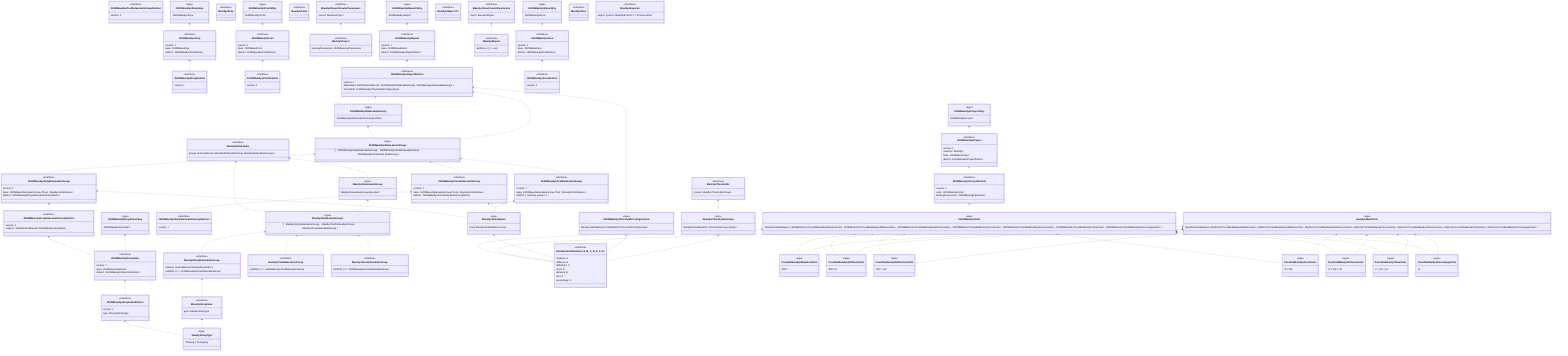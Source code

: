 classDiagram
class JSONMaxidynDataLabelsGroup {
  <<type>>
  JSONMaxidynDataLabelsGroups[number]
}
JSONMaxidynDataLabelsGroup <.. JSONMaxidynDataLabelsGroups


class JSONMaxidynDataLabelsGroups {
  <<type>>
  [   JSONMaxidynDropDataLabelsGroup,   JSONMaxidynTestDataLabelsGroup,   JSONMaxidynZoneDataLabelsGroup ]
}
JSONMaxidynDataLabelsGroups <.. JSONMaxidynDropDataLabelsGroup
JSONMaxidynDataLabelsGroups <.. JSONMaxidynTestDataLabelsGroup
JSONMaxidynDataLabelsGroups <.. JSONMaxidynZoneDataLabelsGroup


class JSONMaxidynDropDataLabelsGroup {
  <<interface>>
  version: 1
  base: JSONBaseDataLabelsGroup#60;'Drop', MaxidynUnitsNames#62;
  distinct: JSONMaxidynDropDataLabelsGroupDistinct
}
JSONMaxidynDropDataLabelsGroup <.. MaxidynUnitsNames
JSONMaxidynDropDataLabelsGroup <.. JSONMaxidynDropDataLabelsGroupDistinct


class JSONMaxidynDropDataLabelsGroupDistinct {
  <<interface>>
  version: 1
  indexes: JSONSelectableList#60;JSONMaxidynDropIndex#62;
}
JSONMaxidynDropDataLabelsGroupDistinct <.. JSONMaxidynDropIndex


class JSONMaxidynTestDataLabelsGroup {
  <<interface>>
  version: 1
  base: JSONBaseDataLabelsGroup#60;'Test', MaxidynUnitsNames#62;
  distinct: #123;     readonly version: 1   #125;
}
JSONMaxidynTestDataLabelsGroup <.. MaxidynUnitsNames


class JSONMaxidynTestDataLabelsGroupDistinct {
  <<interface>>
  version: 1
}



class JSONMaxidynZoneDataLabelsGroup {
  <<interface>>
  version: 1
  base: JSONBaseDataLabelsGroup#60;'Zone', MaxidynUnitsNames#62;
  distinct: JSONMaxidynZoneDataLabelsGroupDistinct
}
JSONMaxidynZoneDataLabelsGroup <.. MaxidynUnitsNames
JSONMaxidynZoneDataLabelsGroup <.. JSONMaxidynZoneDataLabelsGroupDistinct


class JSONMaxidynZoneDataLabelsGroupDistinct {
  <<interface>>
  version: 1
}



class MaxidynDataLabels {
  <<interface>>
  groups: SelectableList#60;     MaxidynDataLabelsGroup,     MaxidynDataLabelsGroups   #62;
}
MaxidynDataLabels <.. MaxidynDataLabelsGroup
MaxidynDataLabels <.. MaxidynDataLabelsGroups


class MaxidynDataLabelsGroup {
  <<type>>
  MaxidynDataLabelsGroups[number]
}
MaxidynDataLabelsGroup <.. MaxidynDataLabelsGroups


class MaxidynDataLabelsGroups {
  <<type>>
  [   MaxidynDropDataLabelsGroup,   MaxidynTestDataLabelsGroup,   MaxidynZoneDataLabelsGroup ]
}
MaxidynDataLabelsGroups <.. MaxidynDropDataLabelsGroup
MaxidynDataLabelsGroups <.. MaxidynTestDataLabelsGroup
MaxidynDataLabelsGroups <.. MaxidynZoneDataLabelsGroup


class MaxidynDropDataLabelsGroup {
  <<interface>>
  indexes: SelectableList#60;MaxidynDropIndex#62;
  toJSON: #40;#41; =#62; JSONMaxidynDropDataLabelsGroup
}
MaxidynDropDataLabelsGroup <.. MaxidynDropIndex


class MaxidynTestDataLabelsGroup {
  <<interface>>
  toJSON: #40;#41; =#62; JSONMaxidynTestDataLabelsGroup
}



class MaxidynZoneDataLabelsGroup {
  <<interface>>
  toJSON: #40;#41; =#62; JSONMaxidynZoneDataLabelsGroup
}



class JSONMaxidynDropVAny {
  <<type>>
  JSONMaxidynDrop
}
JSONMaxidynDropVAny <.. JSONMaxidynDrop


class JSONMaxidynDrop {
  <<interface>>
  version: 1
  base: JSONBaseDrop
  distinct: JSONMaxidynDropDistinct
}
JSONMaxidynDrop <.. JSONMaxidynDropDistinct


class JSONMaxidynDropDistinct {
  <<interface>>
  version: 1
}



class JSONMaxidynDropIndexVAny {
  <<type>>
  JSONMaxidynDropIndex
}
JSONMaxidynDropIndexVAny <.. JSONMaxidynDropIndex


class JSONMaxidynDropIndex {
  <<interface>>
  version: 1
  base: JSONBaseDropIndex
  distinct: JSONMaxidynDropIndexDistinct
}
JSONMaxidynDropIndex <.. JSONMaxidynDropIndexDistinct


class JSONMaxidynDropIndexDistinct {
  <<interface>>
  version: 1
  type: MaxidynDropType
}
JSONMaxidynDropIndexDistinct <.. MaxidynDropType


class MaxidynDropType {
  <<type>>
  'Training' | 'Averaging'
}



class MaxidynDrop {
  <<interface>>

}



class MaxidynDropIndex {
  <<interface>>
  type: MaxidynDropType
}
MaxidynDropIndex <.. MaxidynDropType


class MaxidynUnitsSkeleton~A, B, C, D, E, F, G~ {
  <<interface>>
  modulus: A
  stiffness: B
  deflection: C
  force: D
  distance: E
  time: F
  percentage: G
}



class PossibleMaxidynModulusUnits {
  <<type>>
  'MPa'
}



class PossibleMaxidynStiffnessUnits {
  <<type>>
  'MN / m'
}



class PossibleMaxidynDeflectionUnits {
  <<type>>
  'mm' | 'um'
}



class PossibleMaxidynForceUnits {
  <<type>>
  'N' | 'kN'
}



class PossibleMaxidynDistanceUnits {
  <<type>>
  'm' | 'km' | 'mi'
}



class PossibleMaxidynTimeUnits {
  <<type>>
  's' | 'ms' | 'us'
}



class PossibleMaxidynPercentageUnits {
  <<type>>
  '%'
}



class JSONMaxidynUnits {
  <<type>>
  MaxidynUnitsSkeleton#60;   JSONMathUnit#60;PossibleMaxidynModulusUnits#62;,   JSONMathUnit#60;PossibleMaxidynStiffnessUnits#62;,   JSONMathUnit#60;PossibleMaxidynDeflectionUnits#62;,   JSONMathUnit#60;PossibleMaxidynForceUnits#62;,   JSONMathUnit#60;PossibleMaxidynDistanceUnits#62;,   JSONMathUnit#60;PossibleMaxidynTimeUnits#62;,   JSONMathUnit#60;PossibleMaxidynPercentageUnits#62; #62;
}
JSONMaxidynUnits <.. MaxidynUnitsSkeleton~A, B, C, D, E, F, G~
JSONMaxidynUnits <.. PossibleMaxidynModulusUnits
JSONMaxidynUnits <.. PossibleMaxidynStiffnessUnits
JSONMaxidynUnits <.. PossibleMaxidynDeflectionUnits
JSONMaxidynUnits <.. PossibleMaxidynForceUnits
JSONMaxidynUnits <.. PossibleMaxidynDistanceUnits
JSONMaxidynUnits <.. PossibleMaxidynTimeUnits
JSONMaxidynUnits <.. PossibleMaxidynPercentageUnits


class MaxidynMathUnits {
  <<type>>
  MaxidynUnitsSkeleton#60;   MathUnit#60;PossibleMaxidynModulusUnits#62;,   MathUnit#60;PossibleMaxidynStiffnessUnits#62;,   MathUnit#60;PossibleMaxidynDeflectionUnits#62;,   MathUnit#60;PossibleMaxidynForceUnits#62;,   MathUnit#60;PossibleMaxidynDistanceUnits#62;,   MathUnit#60;PossibleMaxidynTimeUnits#62;,   MathUnit#60;PossibleMaxidynPercentageUnits#62; #62;
}
MaxidynMathUnits <.. MaxidynUnitsSkeleton~A, B, C, D, E, F, G~
MaxidynMathUnits <.. PossibleMaxidynModulusUnits
MaxidynMathUnits <.. PossibleMaxidynStiffnessUnits
MaxidynMathUnits <.. PossibleMaxidynDeflectionUnits
MaxidynMathUnits <.. PossibleMaxidynForceUnits
MaxidynMathUnits <.. PossibleMaxidynDistanceUnits
MaxidynMathUnits <.. PossibleMaxidynTimeUnits
MaxidynMathUnits <.. PossibleMaxidynPercentageUnits


class MaxidynUnitsNames {
  <<type>>
  keyof MaxidynUnitsSkeleton#60;any#62;
}
MaxidynUnitsNames <.. MaxidynUnitsSkeleton~A, B, C, D, E, F, G~


class JSONMaxidynPointVAny {
  <<type>>
  JSONMaxidynPoint
}
JSONMaxidynPointVAny <.. JSONMaxidynPoint


class JSONMaxidynPoint {
  <<interface>>
  version: 1
  base: JSONBasePoint
  distinct: JSONMaxidynPointDistinct
}
JSONMaxidynPoint <.. JSONMaxidynPointDistinct


class JSONMaxidynPointDistinct {
  <<interface>>
  version: 1
}



class MaxidynPoint {
  <<interface>>

}



class JSONMaxidynProjectVAny {
  <<type>>
  JSONMaxidynProject
}
JSONMaxidynProjectVAny <.. JSONMaxidynProject


class JSONMaxidynProject {
  <<interface>>
  version: 1
  machine: 'Maxidyn'
  base: JSONBaseProject
  distinct: JSONMaxidynProjectDistinct
}
JSONMaxidynProject <.. JSONMaxidynProjectDistinct


class JSONMaxidynProjectDistinct {
  <<interface>>
  version: 1
  units: JSONMaxidynUnits
  bearingParameters: JSONBearingParameters
}
JSONMaxidynProjectDistinct <.. JSONMaxidynUnits


class MaxidynProject {
  <<interface>>
  bearingParameters: JSONBearingParameters
}



class MaxidynReportCreatorParameters {
  <<interface>>
  project: MaxidynProject
}
MaxidynReportCreatorParameters <.. MaxidynProject


class JSONMaxidynReportVAny {
  <<type>>
  JSONMaxidynReport
}
JSONMaxidynReportVAny <.. JSONMaxidynReport


class JSONMaxidynReport {
  <<interface>>
  version: 1
  base: JSONBaseReport
  distinct: JSONMaxidynReportDistinct
}
JSONMaxidynReport <.. JSONMaxidynReportDistinct


class JSONMaxidynReportDistinct {
  <<interface>>
  version: 1
  dataLabels: JSONSelectableList#60;     JSONMaxidynDataLabelsGroup,     JSONMaxidynDataLabelsGroups   #62;
  thresholds: JSONMaxidynThresholdsConfigurations
}
JSONMaxidynReportDistinct <.. JSONMaxidynDataLabelsGroup
JSONMaxidynReportDistinct <.. JSONMaxidynDataLabelsGroups
JSONMaxidynReportDistinct <.. JSONMaxidynThresholdsConfigurations


class JSONMaxidynThresholdsConfigurations {
  <<type>>
  MaxidynUnitsSkeleton#60;JSONDistinctThresholdsConfiguration#62;
}
JSONMaxidynThresholdsConfigurations <.. MaxidynUnitsSkeleton~A, B, C, D, E, F, G~


class MaxidynReport {
  <<interface>>
  addZone: #40;#41; =#62; void
}



class MaxidynThresholds {
  <<interface>>
  groups: MaxidynThresholdsGroups
}
MaxidynThresholds <.. MaxidynThresholdsGroups


class MaxidynThresholdsGroups {
  <<type>>
  MaxidynUnitsSkeleton#60;ThresholdsGroup#60;string#62;#62;
}
MaxidynThresholdsGroups <.. MaxidynUnitsSkeleton~A, B, C, D, E, F, G~


class MaxidynObject~T~ {
  <<interface>>

}



class MaxidynZoneCreatorParameters {
  <<interface>>
  report: MaxidynReport
}
MaxidynZoneCreatorParameters <.. MaxidynReport


class JSONMaxidynZoneVAny {
  <<type>>
  JSONMaxidynZone
}
JSONMaxidynZoneVAny <.. JSONMaxidynZone


class JSONMaxidynZone {
  <<interface>>
  version: 1
  base: JSONBaseZone
  distinct: JSONMaxidynZoneDistinct
}
JSONMaxidynZone <.. JSONMaxidynZoneDistinct


class JSONMaxidynZoneDistinct {
  <<interface>>
  version: 1
}



class MaxidynZone {
  <<interface>>

}



class MaxidynExporter {
  <<interface>>
  export: #40;project: MaxidynProject#41; =#62; Promise#60;File#62;
}